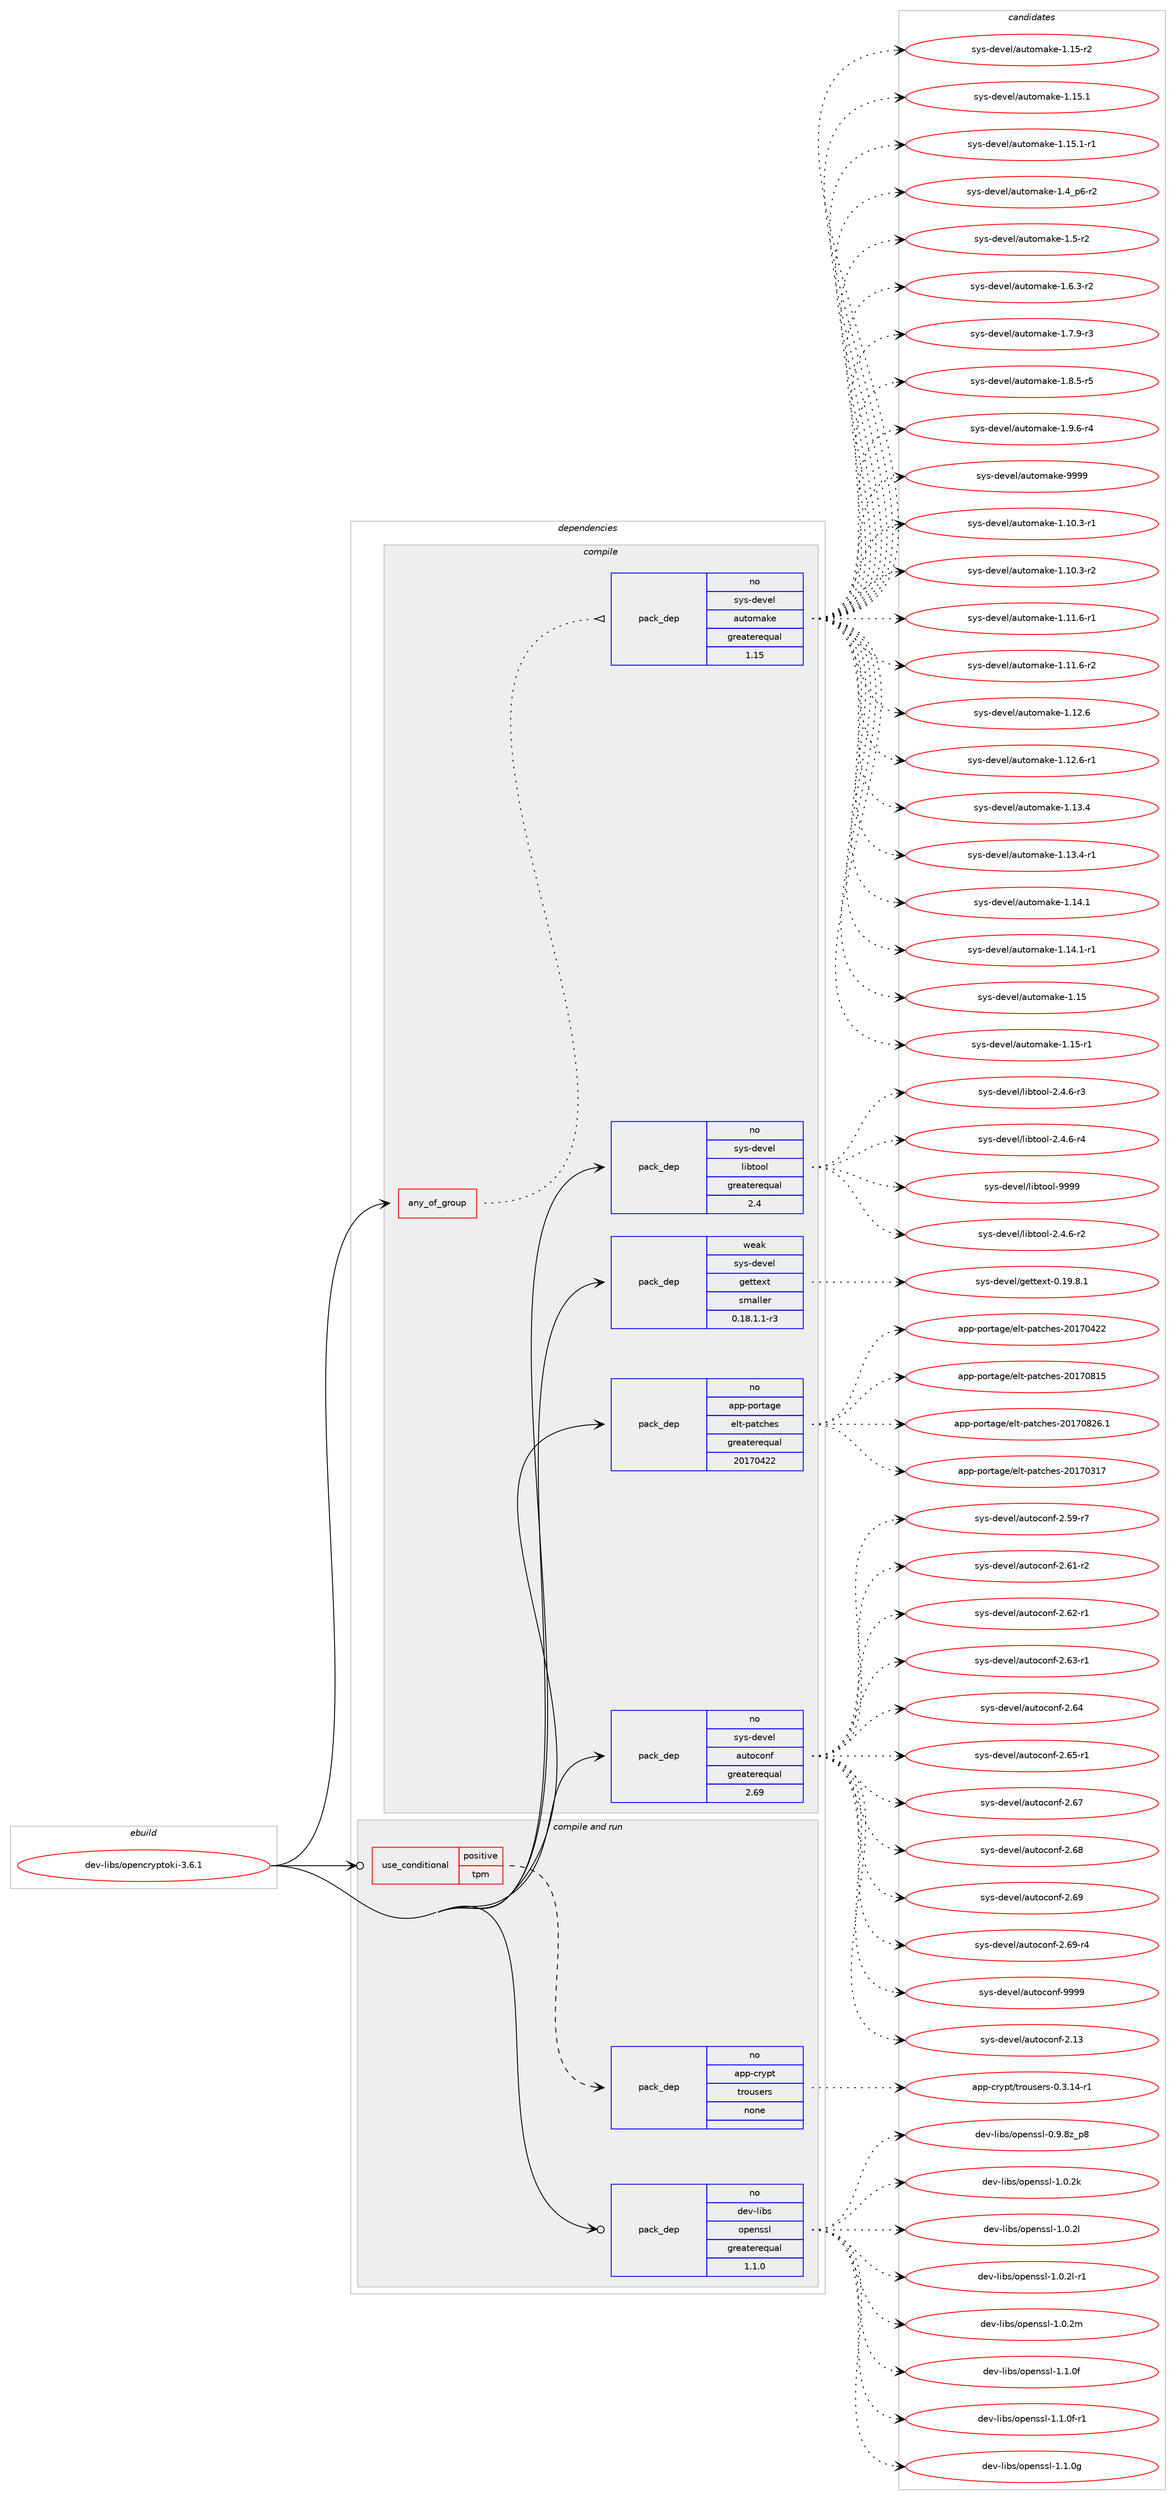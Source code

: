 digraph prolog {

# *************
# Graph options
# *************

newrank=true;
concentrate=true;
compound=true;
graph [rankdir=LR,fontname=Helvetica,fontsize=10,ranksep=1.5];#, ranksep=2.5, nodesep=0.2];
edge  [arrowhead=vee];
node  [fontname=Helvetica,fontsize=10];

# **********
# The ebuild
# **********

subgraph cluster_leftcol {
color=gray;
rank=same;
label=<<i>ebuild</i>>;
id [label="dev-libs/opencryptoki-3.6.1", color=red, width=4, href="../dev-libs/opencryptoki-3.6.1.svg"];
}

# ****************
# The dependencies
# ****************

subgraph cluster_midcol {
color=gray;
label=<<i>dependencies</i>>;
subgraph cluster_compile {
fillcolor="#eeeeee";
style=filled;
label=<<i>compile</i>>;
subgraph any3517 {
dependency118413 [label=<<TABLE BORDER="0" CELLBORDER="1" CELLSPACING="0" CELLPADDING="4"><TR><TD CELLPADDING="10">any_of_group</TD></TR></TABLE>>, shape=none, color=red];subgraph pack89278 {
dependency118414 [label=<<TABLE BORDER="0" CELLBORDER="1" CELLSPACING="0" CELLPADDING="4" WIDTH="220"><TR><TD ROWSPAN="6" CELLPADDING="30">pack_dep</TD></TR><TR><TD WIDTH="110">no</TD></TR><TR><TD>sys-devel</TD></TR><TR><TD>automake</TD></TR><TR><TD>greaterequal</TD></TR><TR><TD>1.15</TD></TR></TABLE>>, shape=none, color=blue];
}
dependency118413:e -> dependency118414:w [weight=20,style="dotted",arrowhead="oinv"];
}
id:e -> dependency118413:w [weight=20,style="solid",arrowhead="vee"];
subgraph pack89279 {
dependency118415 [label=<<TABLE BORDER="0" CELLBORDER="1" CELLSPACING="0" CELLPADDING="4" WIDTH="220"><TR><TD ROWSPAN="6" CELLPADDING="30">pack_dep</TD></TR><TR><TD WIDTH="110">no</TD></TR><TR><TD>app-portage</TD></TR><TR><TD>elt-patches</TD></TR><TR><TD>greaterequal</TD></TR><TR><TD>20170422</TD></TR></TABLE>>, shape=none, color=blue];
}
id:e -> dependency118415:w [weight=20,style="solid",arrowhead="vee"];
subgraph pack89280 {
dependency118416 [label=<<TABLE BORDER="0" CELLBORDER="1" CELLSPACING="0" CELLPADDING="4" WIDTH="220"><TR><TD ROWSPAN="6" CELLPADDING="30">pack_dep</TD></TR><TR><TD WIDTH="110">no</TD></TR><TR><TD>sys-devel</TD></TR><TR><TD>autoconf</TD></TR><TR><TD>greaterequal</TD></TR><TR><TD>2.69</TD></TR></TABLE>>, shape=none, color=blue];
}
id:e -> dependency118416:w [weight=20,style="solid",arrowhead="vee"];
subgraph pack89281 {
dependency118417 [label=<<TABLE BORDER="0" CELLBORDER="1" CELLSPACING="0" CELLPADDING="4" WIDTH="220"><TR><TD ROWSPAN="6" CELLPADDING="30">pack_dep</TD></TR><TR><TD WIDTH="110">no</TD></TR><TR><TD>sys-devel</TD></TR><TR><TD>libtool</TD></TR><TR><TD>greaterequal</TD></TR><TR><TD>2.4</TD></TR></TABLE>>, shape=none, color=blue];
}
id:e -> dependency118417:w [weight=20,style="solid",arrowhead="vee"];
subgraph pack89282 {
dependency118418 [label=<<TABLE BORDER="0" CELLBORDER="1" CELLSPACING="0" CELLPADDING="4" WIDTH="220"><TR><TD ROWSPAN="6" CELLPADDING="30">pack_dep</TD></TR><TR><TD WIDTH="110">weak</TD></TR><TR><TD>sys-devel</TD></TR><TR><TD>gettext</TD></TR><TR><TD>smaller</TD></TR><TR><TD>0.18.1.1-r3</TD></TR></TABLE>>, shape=none, color=blue];
}
id:e -> dependency118418:w [weight=20,style="solid",arrowhead="vee"];
}
subgraph cluster_compileandrun {
fillcolor="#eeeeee";
style=filled;
label=<<i>compile and run</i>>;
subgraph cond25586 {
dependency118419 [label=<<TABLE BORDER="0" CELLBORDER="1" CELLSPACING="0" CELLPADDING="4"><TR><TD ROWSPAN="3" CELLPADDING="10">use_conditional</TD></TR><TR><TD>positive</TD></TR><TR><TD>tpm</TD></TR></TABLE>>, shape=none, color=red];
subgraph pack89283 {
dependency118420 [label=<<TABLE BORDER="0" CELLBORDER="1" CELLSPACING="0" CELLPADDING="4" WIDTH="220"><TR><TD ROWSPAN="6" CELLPADDING="30">pack_dep</TD></TR><TR><TD WIDTH="110">no</TD></TR><TR><TD>app-crypt</TD></TR><TR><TD>trousers</TD></TR><TR><TD>none</TD></TR><TR><TD></TD></TR></TABLE>>, shape=none, color=blue];
}
dependency118419:e -> dependency118420:w [weight=20,style="dashed",arrowhead="vee"];
}
id:e -> dependency118419:w [weight=20,style="solid",arrowhead="odotvee"];
subgraph pack89284 {
dependency118421 [label=<<TABLE BORDER="0" CELLBORDER="1" CELLSPACING="0" CELLPADDING="4" WIDTH="220"><TR><TD ROWSPAN="6" CELLPADDING="30">pack_dep</TD></TR><TR><TD WIDTH="110">no</TD></TR><TR><TD>dev-libs</TD></TR><TR><TD>openssl</TD></TR><TR><TD>greaterequal</TD></TR><TR><TD>1.1.0</TD></TR></TABLE>>, shape=none, color=blue];
}
id:e -> dependency118421:w [weight=20,style="solid",arrowhead="odotvee"];
}
subgraph cluster_run {
fillcolor="#eeeeee";
style=filled;
label=<<i>run</i>>;
}
}

# **************
# The candidates
# **************

subgraph cluster_choices {
rank=same;
color=gray;
label=<<i>candidates</i>>;

subgraph choice89278 {
color=black;
nodesep=1;
choice11512111545100101118101108479711711611110997107101454946494846514511449 [label="sys-devel/automake-1.10.3-r1", color=red, width=4,href="../sys-devel/automake-1.10.3-r1.svg"];
choice11512111545100101118101108479711711611110997107101454946494846514511450 [label="sys-devel/automake-1.10.3-r2", color=red, width=4,href="../sys-devel/automake-1.10.3-r2.svg"];
choice11512111545100101118101108479711711611110997107101454946494946544511449 [label="sys-devel/automake-1.11.6-r1", color=red, width=4,href="../sys-devel/automake-1.11.6-r1.svg"];
choice11512111545100101118101108479711711611110997107101454946494946544511450 [label="sys-devel/automake-1.11.6-r2", color=red, width=4,href="../sys-devel/automake-1.11.6-r2.svg"];
choice1151211154510010111810110847971171161111099710710145494649504654 [label="sys-devel/automake-1.12.6", color=red, width=4,href="../sys-devel/automake-1.12.6.svg"];
choice11512111545100101118101108479711711611110997107101454946495046544511449 [label="sys-devel/automake-1.12.6-r1", color=red, width=4,href="../sys-devel/automake-1.12.6-r1.svg"];
choice1151211154510010111810110847971171161111099710710145494649514652 [label="sys-devel/automake-1.13.4", color=red, width=4,href="../sys-devel/automake-1.13.4.svg"];
choice11512111545100101118101108479711711611110997107101454946495146524511449 [label="sys-devel/automake-1.13.4-r1", color=red, width=4,href="../sys-devel/automake-1.13.4-r1.svg"];
choice1151211154510010111810110847971171161111099710710145494649524649 [label="sys-devel/automake-1.14.1", color=red, width=4,href="../sys-devel/automake-1.14.1.svg"];
choice11512111545100101118101108479711711611110997107101454946495246494511449 [label="sys-devel/automake-1.14.1-r1", color=red, width=4,href="../sys-devel/automake-1.14.1-r1.svg"];
choice115121115451001011181011084797117116111109971071014549464953 [label="sys-devel/automake-1.15", color=red, width=4,href="../sys-devel/automake-1.15.svg"];
choice1151211154510010111810110847971171161111099710710145494649534511449 [label="sys-devel/automake-1.15-r1", color=red, width=4,href="../sys-devel/automake-1.15-r1.svg"];
choice1151211154510010111810110847971171161111099710710145494649534511450 [label="sys-devel/automake-1.15-r2", color=red, width=4,href="../sys-devel/automake-1.15-r2.svg"];
choice1151211154510010111810110847971171161111099710710145494649534649 [label="sys-devel/automake-1.15.1", color=red, width=4,href="../sys-devel/automake-1.15.1.svg"];
choice11512111545100101118101108479711711611110997107101454946495346494511449 [label="sys-devel/automake-1.15.1-r1", color=red, width=4,href="../sys-devel/automake-1.15.1-r1.svg"];
choice115121115451001011181011084797117116111109971071014549465295112544511450 [label="sys-devel/automake-1.4_p6-r2", color=red, width=4,href="../sys-devel/automake-1.4_p6-r2.svg"];
choice11512111545100101118101108479711711611110997107101454946534511450 [label="sys-devel/automake-1.5-r2", color=red, width=4,href="../sys-devel/automake-1.5-r2.svg"];
choice115121115451001011181011084797117116111109971071014549465446514511450 [label="sys-devel/automake-1.6.3-r2", color=red, width=4,href="../sys-devel/automake-1.6.3-r2.svg"];
choice115121115451001011181011084797117116111109971071014549465546574511451 [label="sys-devel/automake-1.7.9-r3", color=red, width=4,href="../sys-devel/automake-1.7.9-r3.svg"];
choice115121115451001011181011084797117116111109971071014549465646534511453 [label="sys-devel/automake-1.8.5-r5", color=red, width=4,href="../sys-devel/automake-1.8.5-r5.svg"];
choice115121115451001011181011084797117116111109971071014549465746544511452 [label="sys-devel/automake-1.9.6-r4", color=red, width=4,href="../sys-devel/automake-1.9.6-r4.svg"];
choice115121115451001011181011084797117116111109971071014557575757 [label="sys-devel/automake-9999", color=red, width=4,href="../sys-devel/automake-9999.svg"];
dependency118414:e -> choice11512111545100101118101108479711711611110997107101454946494846514511449:w [style=dotted,weight="100"];
dependency118414:e -> choice11512111545100101118101108479711711611110997107101454946494846514511450:w [style=dotted,weight="100"];
dependency118414:e -> choice11512111545100101118101108479711711611110997107101454946494946544511449:w [style=dotted,weight="100"];
dependency118414:e -> choice11512111545100101118101108479711711611110997107101454946494946544511450:w [style=dotted,weight="100"];
dependency118414:e -> choice1151211154510010111810110847971171161111099710710145494649504654:w [style=dotted,weight="100"];
dependency118414:e -> choice11512111545100101118101108479711711611110997107101454946495046544511449:w [style=dotted,weight="100"];
dependency118414:e -> choice1151211154510010111810110847971171161111099710710145494649514652:w [style=dotted,weight="100"];
dependency118414:e -> choice11512111545100101118101108479711711611110997107101454946495146524511449:w [style=dotted,weight="100"];
dependency118414:e -> choice1151211154510010111810110847971171161111099710710145494649524649:w [style=dotted,weight="100"];
dependency118414:e -> choice11512111545100101118101108479711711611110997107101454946495246494511449:w [style=dotted,weight="100"];
dependency118414:e -> choice115121115451001011181011084797117116111109971071014549464953:w [style=dotted,weight="100"];
dependency118414:e -> choice1151211154510010111810110847971171161111099710710145494649534511449:w [style=dotted,weight="100"];
dependency118414:e -> choice1151211154510010111810110847971171161111099710710145494649534511450:w [style=dotted,weight="100"];
dependency118414:e -> choice1151211154510010111810110847971171161111099710710145494649534649:w [style=dotted,weight="100"];
dependency118414:e -> choice11512111545100101118101108479711711611110997107101454946495346494511449:w [style=dotted,weight="100"];
dependency118414:e -> choice115121115451001011181011084797117116111109971071014549465295112544511450:w [style=dotted,weight="100"];
dependency118414:e -> choice11512111545100101118101108479711711611110997107101454946534511450:w [style=dotted,weight="100"];
dependency118414:e -> choice115121115451001011181011084797117116111109971071014549465446514511450:w [style=dotted,weight="100"];
dependency118414:e -> choice115121115451001011181011084797117116111109971071014549465546574511451:w [style=dotted,weight="100"];
dependency118414:e -> choice115121115451001011181011084797117116111109971071014549465646534511453:w [style=dotted,weight="100"];
dependency118414:e -> choice115121115451001011181011084797117116111109971071014549465746544511452:w [style=dotted,weight="100"];
dependency118414:e -> choice115121115451001011181011084797117116111109971071014557575757:w [style=dotted,weight="100"];
}
subgraph choice89279 {
color=black;
nodesep=1;
choice97112112451121111141169710310147101108116451129711699104101115455048495548514955 [label="app-portage/elt-patches-20170317", color=red, width=4,href="../app-portage/elt-patches-20170317.svg"];
choice97112112451121111141169710310147101108116451129711699104101115455048495548525050 [label="app-portage/elt-patches-20170422", color=red, width=4,href="../app-portage/elt-patches-20170422.svg"];
choice97112112451121111141169710310147101108116451129711699104101115455048495548564953 [label="app-portage/elt-patches-20170815", color=red, width=4,href="../app-portage/elt-patches-20170815.svg"];
choice971121124511211111411697103101471011081164511297116991041011154550484955485650544649 [label="app-portage/elt-patches-20170826.1", color=red, width=4,href="../app-portage/elt-patches-20170826.1.svg"];
dependency118415:e -> choice97112112451121111141169710310147101108116451129711699104101115455048495548514955:w [style=dotted,weight="100"];
dependency118415:e -> choice97112112451121111141169710310147101108116451129711699104101115455048495548525050:w [style=dotted,weight="100"];
dependency118415:e -> choice97112112451121111141169710310147101108116451129711699104101115455048495548564953:w [style=dotted,weight="100"];
dependency118415:e -> choice971121124511211111411697103101471011081164511297116991041011154550484955485650544649:w [style=dotted,weight="100"];
}
subgraph choice89280 {
color=black;
nodesep=1;
choice115121115451001011181011084797117116111991111101024550464951 [label="sys-devel/autoconf-2.13", color=red, width=4,href="../sys-devel/autoconf-2.13.svg"];
choice1151211154510010111810110847971171161119911111010245504653574511455 [label="sys-devel/autoconf-2.59-r7", color=red, width=4,href="../sys-devel/autoconf-2.59-r7.svg"];
choice1151211154510010111810110847971171161119911111010245504654494511450 [label="sys-devel/autoconf-2.61-r2", color=red, width=4,href="../sys-devel/autoconf-2.61-r2.svg"];
choice1151211154510010111810110847971171161119911111010245504654504511449 [label="sys-devel/autoconf-2.62-r1", color=red, width=4,href="../sys-devel/autoconf-2.62-r1.svg"];
choice1151211154510010111810110847971171161119911111010245504654514511449 [label="sys-devel/autoconf-2.63-r1", color=red, width=4,href="../sys-devel/autoconf-2.63-r1.svg"];
choice115121115451001011181011084797117116111991111101024550465452 [label="sys-devel/autoconf-2.64", color=red, width=4,href="../sys-devel/autoconf-2.64.svg"];
choice1151211154510010111810110847971171161119911111010245504654534511449 [label="sys-devel/autoconf-2.65-r1", color=red, width=4,href="../sys-devel/autoconf-2.65-r1.svg"];
choice115121115451001011181011084797117116111991111101024550465455 [label="sys-devel/autoconf-2.67", color=red, width=4,href="../sys-devel/autoconf-2.67.svg"];
choice115121115451001011181011084797117116111991111101024550465456 [label="sys-devel/autoconf-2.68", color=red, width=4,href="../sys-devel/autoconf-2.68.svg"];
choice115121115451001011181011084797117116111991111101024550465457 [label="sys-devel/autoconf-2.69", color=red, width=4,href="../sys-devel/autoconf-2.69.svg"];
choice1151211154510010111810110847971171161119911111010245504654574511452 [label="sys-devel/autoconf-2.69-r4", color=red, width=4,href="../sys-devel/autoconf-2.69-r4.svg"];
choice115121115451001011181011084797117116111991111101024557575757 [label="sys-devel/autoconf-9999", color=red, width=4,href="../sys-devel/autoconf-9999.svg"];
dependency118416:e -> choice115121115451001011181011084797117116111991111101024550464951:w [style=dotted,weight="100"];
dependency118416:e -> choice1151211154510010111810110847971171161119911111010245504653574511455:w [style=dotted,weight="100"];
dependency118416:e -> choice1151211154510010111810110847971171161119911111010245504654494511450:w [style=dotted,weight="100"];
dependency118416:e -> choice1151211154510010111810110847971171161119911111010245504654504511449:w [style=dotted,weight="100"];
dependency118416:e -> choice1151211154510010111810110847971171161119911111010245504654514511449:w [style=dotted,weight="100"];
dependency118416:e -> choice115121115451001011181011084797117116111991111101024550465452:w [style=dotted,weight="100"];
dependency118416:e -> choice1151211154510010111810110847971171161119911111010245504654534511449:w [style=dotted,weight="100"];
dependency118416:e -> choice115121115451001011181011084797117116111991111101024550465455:w [style=dotted,weight="100"];
dependency118416:e -> choice115121115451001011181011084797117116111991111101024550465456:w [style=dotted,weight="100"];
dependency118416:e -> choice115121115451001011181011084797117116111991111101024550465457:w [style=dotted,weight="100"];
dependency118416:e -> choice1151211154510010111810110847971171161119911111010245504654574511452:w [style=dotted,weight="100"];
dependency118416:e -> choice115121115451001011181011084797117116111991111101024557575757:w [style=dotted,weight="100"];
}
subgraph choice89281 {
color=black;
nodesep=1;
choice1151211154510010111810110847108105981161111111084550465246544511450 [label="sys-devel/libtool-2.4.6-r2", color=red, width=4,href="../sys-devel/libtool-2.4.6-r2.svg"];
choice1151211154510010111810110847108105981161111111084550465246544511451 [label="sys-devel/libtool-2.4.6-r3", color=red, width=4,href="../sys-devel/libtool-2.4.6-r3.svg"];
choice1151211154510010111810110847108105981161111111084550465246544511452 [label="sys-devel/libtool-2.4.6-r4", color=red, width=4,href="../sys-devel/libtool-2.4.6-r4.svg"];
choice1151211154510010111810110847108105981161111111084557575757 [label="sys-devel/libtool-9999", color=red, width=4,href="../sys-devel/libtool-9999.svg"];
dependency118417:e -> choice1151211154510010111810110847108105981161111111084550465246544511450:w [style=dotted,weight="100"];
dependency118417:e -> choice1151211154510010111810110847108105981161111111084550465246544511451:w [style=dotted,weight="100"];
dependency118417:e -> choice1151211154510010111810110847108105981161111111084550465246544511452:w [style=dotted,weight="100"];
dependency118417:e -> choice1151211154510010111810110847108105981161111111084557575757:w [style=dotted,weight="100"];
}
subgraph choice89282 {
color=black;
nodesep=1;
choice1151211154510010111810110847103101116116101120116454846495746564649 [label="sys-devel/gettext-0.19.8.1", color=red, width=4,href="../sys-devel/gettext-0.19.8.1.svg"];
dependency118418:e -> choice1151211154510010111810110847103101116116101120116454846495746564649:w [style=dotted,weight="100"];
}
subgraph choice89283 {
color=black;
nodesep=1;
choice97112112459911412111211647116114111117115101114115454846514649524511449 [label="app-crypt/trousers-0.3.14-r1", color=red, width=4,href="../app-crypt/trousers-0.3.14-r1.svg"];
dependency118420:e -> choice97112112459911412111211647116114111117115101114115454846514649524511449:w [style=dotted,weight="100"];
}
subgraph choice89284 {
color=black;
nodesep=1;
choice1001011184510810598115471111121011101151151084548465746561229511256 [label="dev-libs/openssl-0.9.8z_p8", color=red, width=4,href="../dev-libs/openssl-0.9.8z_p8.svg"];
choice100101118451081059811547111112101110115115108454946484650107 [label="dev-libs/openssl-1.0.2k", color=red, width=4,href="../dev-libs/openssl-1.0.2k.svg"];
choice100101118451081059811547111112101110115115108454946484650108 [label="dev-libs/openssl-1.0.2l", color=red, width=4,href="../dev-libs/openssl-1.0.2l.svg"];
choice1001011184510810598115471111121011101151151084549464846501084511449 [label="dev-libs/openssl-1.0.2l-r1", color=red, width=4,href="../dev-libs/openssl-1.0.2l-r1.svg"];
choice100101118451081059811547111112101110115115108454946484650109 [label="dev-libs/openssl-1.0.2m", color=red, width=4,href="../dev-libs/openssl-1.0.2m.svg"];
choice100101118451081059811547111112101110115115108454946494648102 [label="dev-libs/openssl-1.1.0f", color=red, width=4,href="../dev-libs/openssl-1.1.0f.svg"];
choice1001011184510810598115471111121011101151151084549464946481024511449 [label="dev-libs/openssl-1.1.0f-r1", color=red, width=4,href="../dev-libs/openssl-1.1.0f-r1.svg"];
choice100101118451081059811547111112101110115115108454946494648103 [label="dev-libs/openssl-1.1.0g", color=red, width=4,href="../dev-libs/openssl-1.1.0g.svg"];
dependency118421:e -> choice1001011184510810598115471111121011101151151084548465746561229511256:w [style=dotted,weight="100"];
dependency118421:e -> choice100101118451081059811547111112101110115115108454946484650107:w [style=dotted,weight="100"];
dependency118421:e -> choice100101118451081059811547111112101110115115108454946484650108:w [style=dotted,weight="100"];
dependency118421:e -> choice1001011184510810598115471111121011101151151084549464846501084511449:w [style=dotted,weight="100"];
dependency118421:e -> choice100101118451081059811547111112101110115115108454946484650109:w [style=dotted,weight="100"];
dependency118421:e -> choice100101118451081059811547111112101110115115108454946494648102:w [style=dotted,weight="100"];
dependency118421:e -> choice1001011184510810598115471111121011101151151084549464946481024511449:w [style=dotted,weight="100"];
dependency118421:e -> choice100101118451081059811547111112101110115115108454946494648103:w [style=dotted,weight="100"];
}
}

}
